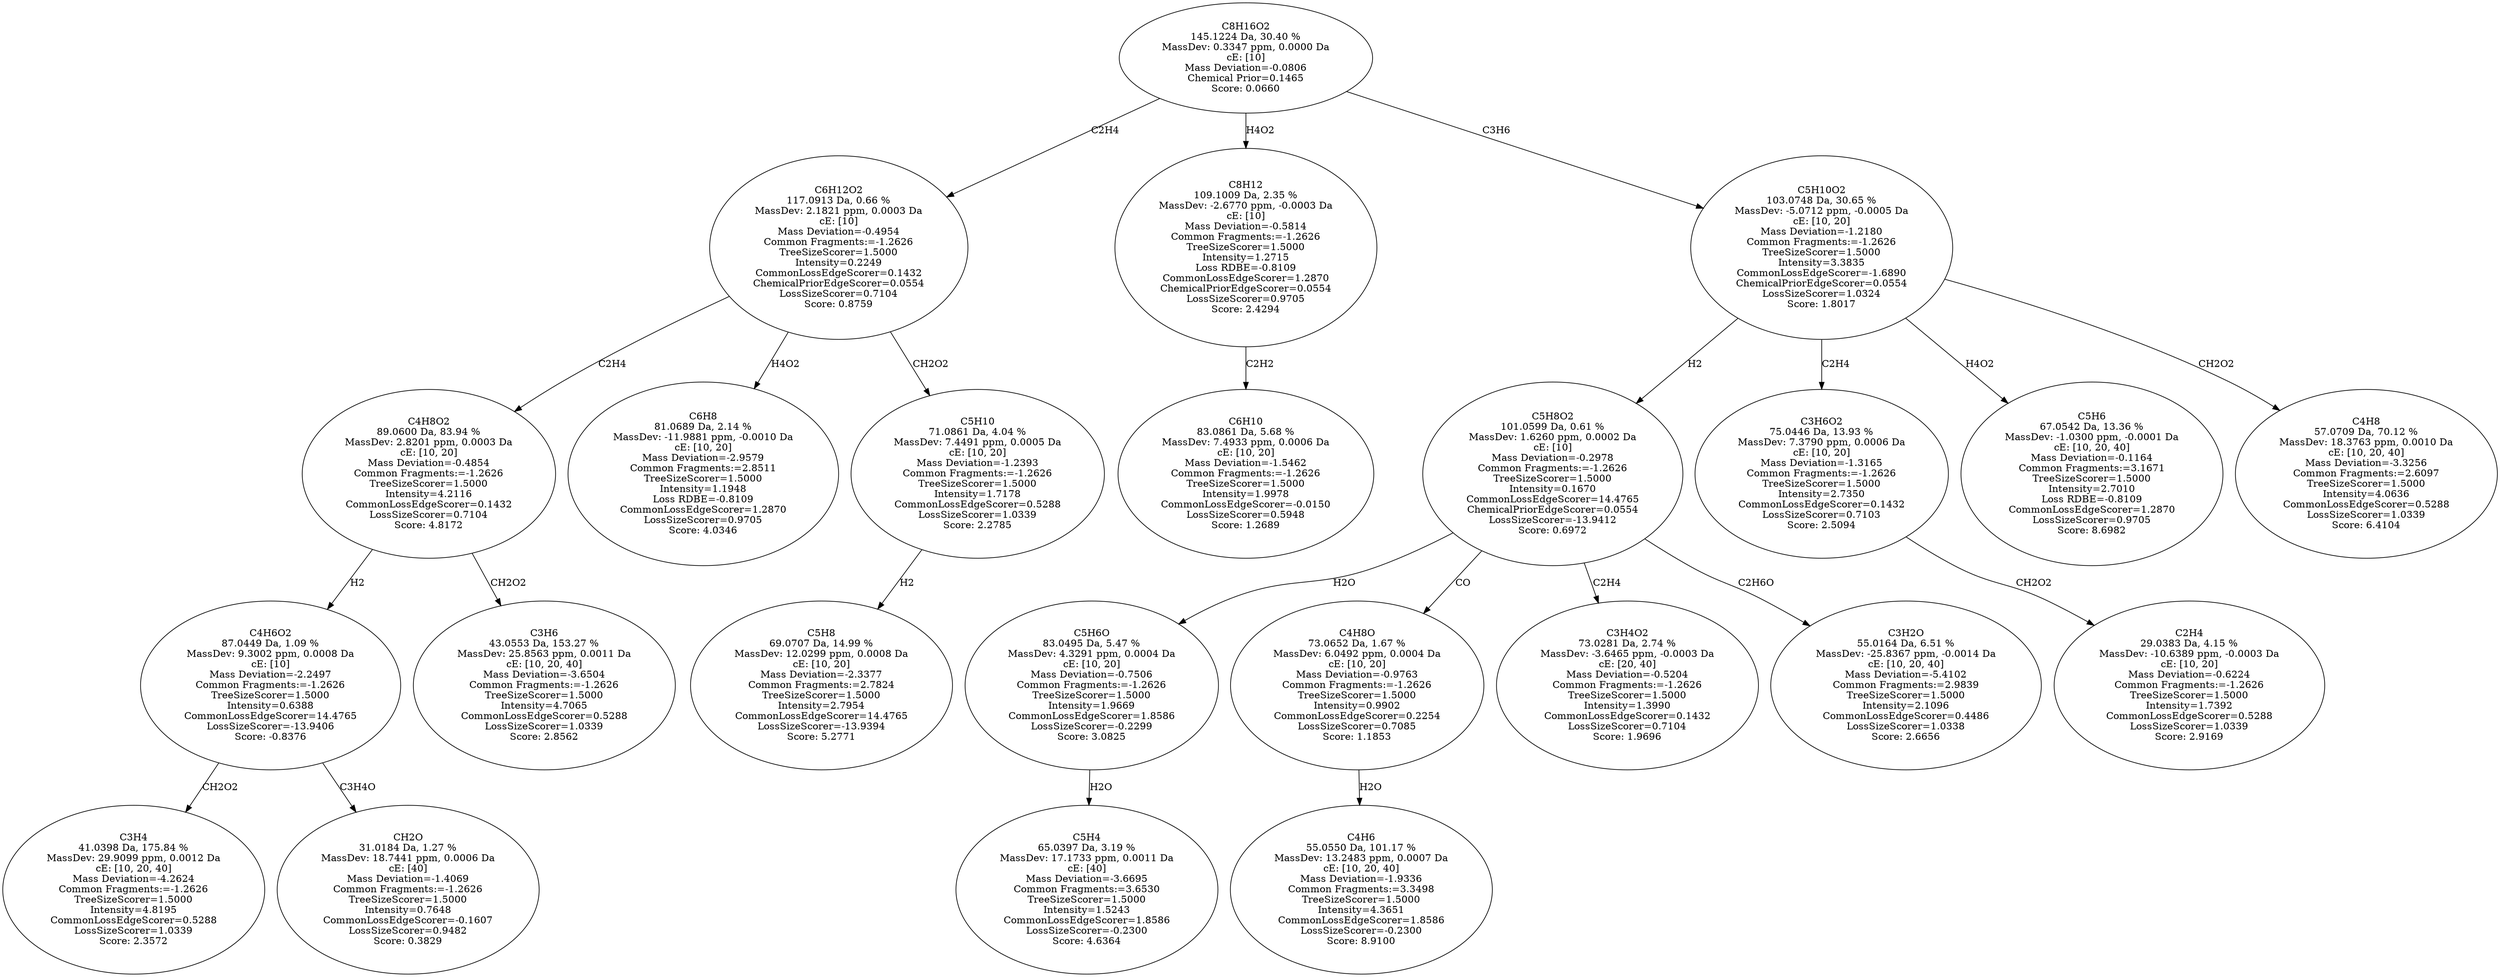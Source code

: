 strict digraph {
v1 [label="C3H4\n41.0398 Da, 175.84 %\nMassDev: 29.9099 ppm, 0.0012 Da\ncE: [10, 20, 40]\nMass Deviation=-4.2624\nCommon Fragments:=-1.2626\nTreeSizeScorer=1.5000\nIntensity=4.8195\nCommonLossEdgeScorer=0.5288\nLossSizeScorer=1.0339\nScore: 2.3572"];
v2 [label="CH2O\n31.0184 Da, 1.27 %\nMassDev: 18.7441 ppm, 0.0006 Da\ncE: [40]\nMass Deviation=-1.4069\nCommon Fragments:=-1.2626\nTreeSizeScorer=1.5000\nIntensity=0.7648\nCommonLossEdgeScorer=-0.1607\nLossSizeScorer=0.9482\nScore: 0.3829"];
v3 [label="C4H6O2\n87.0449 Da, 1.09 %\nMassDev: 9.3002 ppm, 0.0008 Da\ncE: [10]\nMass Deviation=-2.2497\nCommon Fragments:=-1.2626\nTreeSizeScorer=1.5000\nIntensity=0.6388\nCommonLossEdgeScorer=14.4765\nLossSizeScorer=-13.9406\nScore: -0.8376"];
v4 [label="C3H6\n43.0553 Da, 153.27 %\nMassDev: 25.8563 ppm, 0.0011 Da\ncE: [10, 20, 40]\nMass Deviation=-3.6504\nCommon Fragments:=-1.2626\nTreeSizeScorer=1.5000\nIntensity=4.7065\nCommonLossEdgeScorer=0.5288\nLossSizeScorer=1.0339\nScore: 2.8562"];
v5 [label="C4H8O2\n89.0600 Da, 83.94 %\nMassDev: 2.8201 ppm, 0.0003 Da\ncE: [10, 20]\nMass Deviation=-0.4854\nCommon Fragments:=-1.2626\nTreeSizeScorer=1.5000\nIntensity=4.2116\nCommonLossEdgeScorer=0.1432\nLossSizeScorer=0.7104\nScore: 4.8172"];
v6 [label="C6H8\n81.0689 Da, 2.14 %\nMassDev: -11.9881 ppm, -0.0010 Da\ncE: [10, 20]\nMass Deviation=-2.9579\nCommon Fragments:=2.8511\nTreeSizeScorer=1.5000\nIntensity=1.1948\nLoss RDBE=-0.8109\nCommonLossEdgeScorer=1.2870\nLossSizeScorer=0.9705\nScore: 4.0346"];
v7 [label="C5H8\n69.0707 Da, 14.99 %\nMassDev: 12.0299 ppm, 0.0008 Da\ncE: [10, 20]\nMass Deviation=-2.3377\nCommon Fragments:=2.7824\nTreeSizeScorer=1.5000\nIntensity=2.7954\nCommonLossEdgeScorer=14.4765\nLossSizeScorer=-13.9394\nScore: 5.2771"];
v8 [label="C5H10\n71.0861 Da, 4.04 %\nMassDev: 7.4491 ppm, 0.0005 Da\ncE: [10, 20]\nMass Deviation=-1.2393\nCommon Fragments:=-1.2626\nTreeSizeScorer=1.5000\nIntensity=1.7178\nCommonLossEdgeScorer=0.5288\nLossSizeScorer=1.0339\nScore: 2.2785"];
v9 [label="C6H12O2\n117.0913 Da, 0.66 %\nMassDev: 2.1821 ppm, 0.0003 Da\ncE: [10]\nMass Deviation=-0.4954\nCommon Fragments:=-1.2626\nTreeSizeScorer=1.5000\nIntensity=0.2249\nCommonLossEdgeScorer=0.1432\nChemicalPriorEdgeScorer=0.0554\nLossSizeScorer=0.7104\nScore: 0.8759"];
v10 [label="C6H10\n83.0861 Da, 5.68 %\nMassDev: 7.4933 ppm, 0.0006 Da\ncE: [10, 20]\nMass Deviation=-1.5462\nCommon Fragments:=-1.2626\nTreeSizeScorer=1.5000\nIntensity=1.9978\nCommonLossEdgeScorer=-0.0150\nLossSizeScorer=0.5948\nScore: 1.2689"];
v11 [label="C8H12\n109.1009 Da, 2.35 %\nMassDev: -2.6770 ppm, -0.0003 Da\ncE: [10]\nMass Deviation=-0.5814\nCommon Fragments:=-1.2626\nTreeSizeScorer=1.5000\nIntensity=1.2715\nLoss RDBE=-0.8109\nCommonLossEdgeScorer=1.2870\nChemicalPriorEdgeScorer=0.0554\nLossSizeScorer=0.9705\nScore: 2.4294"];
v12 [label="C5H4\n65.0397 Da, 3.19 %\nMassDev: 17.1733 ppm, 0.0011 Da\ncE: [40]\nMass Deviation=-3.6695\nCommon Fragments:=3.6530\nTreeSizeScorer=1.5000\nIntensity=1.5243\nCommonLossEdgeScorer=1.8586\nLossSizeScorer=-0.2300\nScore: 4.6364"];
v13 [label="C5H6O\n83.0495 Da, 5.47 %\nMassDev: 4.3291 ppm, 0.0004 Da\ncE: [10, 20]\nMass Deviation=-0.7506\nCommon Fragments:=-1.2626\nTreeSizeScorer=1.5000\nIntensity=1.9669\nCommonLossEdgeScorer=1.8586\nLossSizeScorer=-0.2299\nScore: 3.0825"];
v14 [label="C4H6\n55.0550 Da, 101.17 %\nMassDev: 13.2483 ppm, 0.0007 Da\ncE: [10, 20, 40]\nMass Deviation=-1.9336\nCommon Fragments:=3.3498\nTreeSizeScorer=1.5000\nIntensity=4.3651\nCommonLossEdgeScorer=1.8586\nLossSizeScorer=-0.2300\nScore: 8.9100"];
v15 [label="C4H8O\n73.0652 Da, 1.67 %\nMassDev: 6.0492 ppm, 0.0004 Da\ncE: [10, 20]\nMass Deviation=-0.9763\nCommon Fragments:=-1.2626\nTreeSizeScorer=1.5000\nIntensity=0.9902\nCommonLossEdgeScorer=0.2254\nLossSizeScorer=0.7085\nScore: 1.1853"];
v16 [label="C3H4O2\n73.0281 Da, 2.74 %\nMassDev: -3.6465 ppm, -0.0003 Da\ncE: [20, 40]\nMass Deviation=-0.5204\nCommon Fragments:=-1.2626\nTreeSizeScorer=1.5000\nIntensity=1.3990\nCommonLossEdgeScorer=0.1432\nLossSizeScorer=0.7104\nScore: 1.9696"];
v17 [label="C3H2O\n55.0164 Da, 6.51 %\nMassDev: -25.8367 ppm, -0.0014 Da\ncE: [10, 20, 40]\nMass Deviation=-5.4102\nCommon Fragments:=2.9839\nTreeSizeScorer=1.5000\nIntensity=2.1096\nCommonLossEdgeScorer=0.4486\nLossSizeScorer=1.0338\nScore: 2.6656"];
v18 [label="C5H8O2\n101.0599 Da, 0.61 %\nMassDev: 1.6260 ppm, 0.0002 Da\ncE: [10]\nMass Deviation=-0.2978\nCommon Fragments:=-1.2626\nTreeSizeScorer=1.5000\nIntensity=0.1670\nCommonLossEdgeScorer=14.4765\nChemicalPriorEdgeScorer=0.0554\nLossSizeScorer=-13.9412\nScore: 0.6972"];
v19 [label="C2H4\n29.0383 Da, 4.15 %\nMassDev: -10.6389 ppm, -0.0003 Da\ncE: [10, 20]\nMass Deviation=-0.6224\nCommon Fragments:=-1.2626\nTreeSizeScorer=1.5000\nIntensity=1.7392\nCommonLossEdgeScorer=0.5288\nLossSizeScorer=1.0339\nScore: 2.9169"];
v20 [label="C3H6O2\n75.0446 Da, 13.93 %\nMassDev: 7.3790 ppm, 0.0006 Da\ncE: [10, 20]\nMass Deviation=-1.3165\nCommon Fragments:=-1.2626\nTreeSizeScorer=1.5000\nIntensity=2.7350\nCommonLossEdgeScorer=0.1432\nLossSizeScorer=0.7103\nScore: 2.5094"];
v21 [label="C5H6\n67.0542 Da, 13.36 %\nMassDev: -1.0300 ppm, -0.0001 Da\ncE: [10, 20, 40]\nMass Deviation=-0.1164\nCommon Fragments:=3.1671\nTreeSizeScorer=1.5000\nIntensity=2.7010\nLoss RDBE=-0.8109\nCommonLossEdgeScorer=1.2870\nLossSizeScorer=0.9705\nScore: 8.6982"];
v22 [label="C4H8\n57.0709 Da, 70.12 %\nMassDev: 18.3763 ppm, 0.0010 Da\ncE: [10, 20, 40]\nMass Deviation=-3.3256\nCommon Fragments:=2.6097\nTreeSizeScorer=1.5000\nIntensity=4.0636\nCommonLossEdgeScorer=0.5288\nLossSizeScorer=1.0339\nScore: 6.4104"];
v23 [label="C5H10O2\n103.0748 Da, 30.65 %\nMassDev: -5.0712 ppm, -0.0005 Da\ncE: [10, 20]\nMass Deviation=-1.2180\nCommon Fragments:=-1.2626\nTreeSizeScorer=1.5000\nIntensity=3.3835\nCommonLossEdgeScorer=-1.6890\nChemicalPriorEdgeScorer=0.0554\nLossSizeScorer=1.0324\nScore: 1.8017"];
v24 [label="C8H16O2\n145.1224 Da, 30.40 %\nMassDev: 0.3347 ppm, 0.0000 Da\ncE: [10]\nMass Deviation=-0.0806\nChemical Prior=0.1465\nScore: 0.0660"];
v3 -> v1 [label="CH2O2"];
v3 -> v2 [label="C3H4O"];
v5 -> v3 [label="H2"];
v5 -> v4 [label="CH2O2"];
v9 -> v5 [label="C2H4"];
v9 -> v6 [label="H4O2"];
v8 -> v7 [label="H2"];
v9 -> v8 [label="CH2O2"];
v24 -> v9 [label="C2H4"];
v11 -> v10 [label="C2H2"];
v24 -> v11 [label="H4O2"];
v13 -> v12 [label="H2O"];
v18 -> v13 [label="H2O"];
v15 -> v14 [label="H2O"];
v18 -> v15 [label="CO"];
v18 -> v16 [label="C2H4"];
v18 -> v17 [label="C2H6O"];
v23 -> v18 [label="H2"];
v20 -> v19 [label="CH2O2"];
v23 -> v20 [label="C2H4"];
v23 -> v21 [label="H4O2"];
v23 -> v22 [label="CH2O2"];
v24 -> v23 [label="C3H6"];
}
